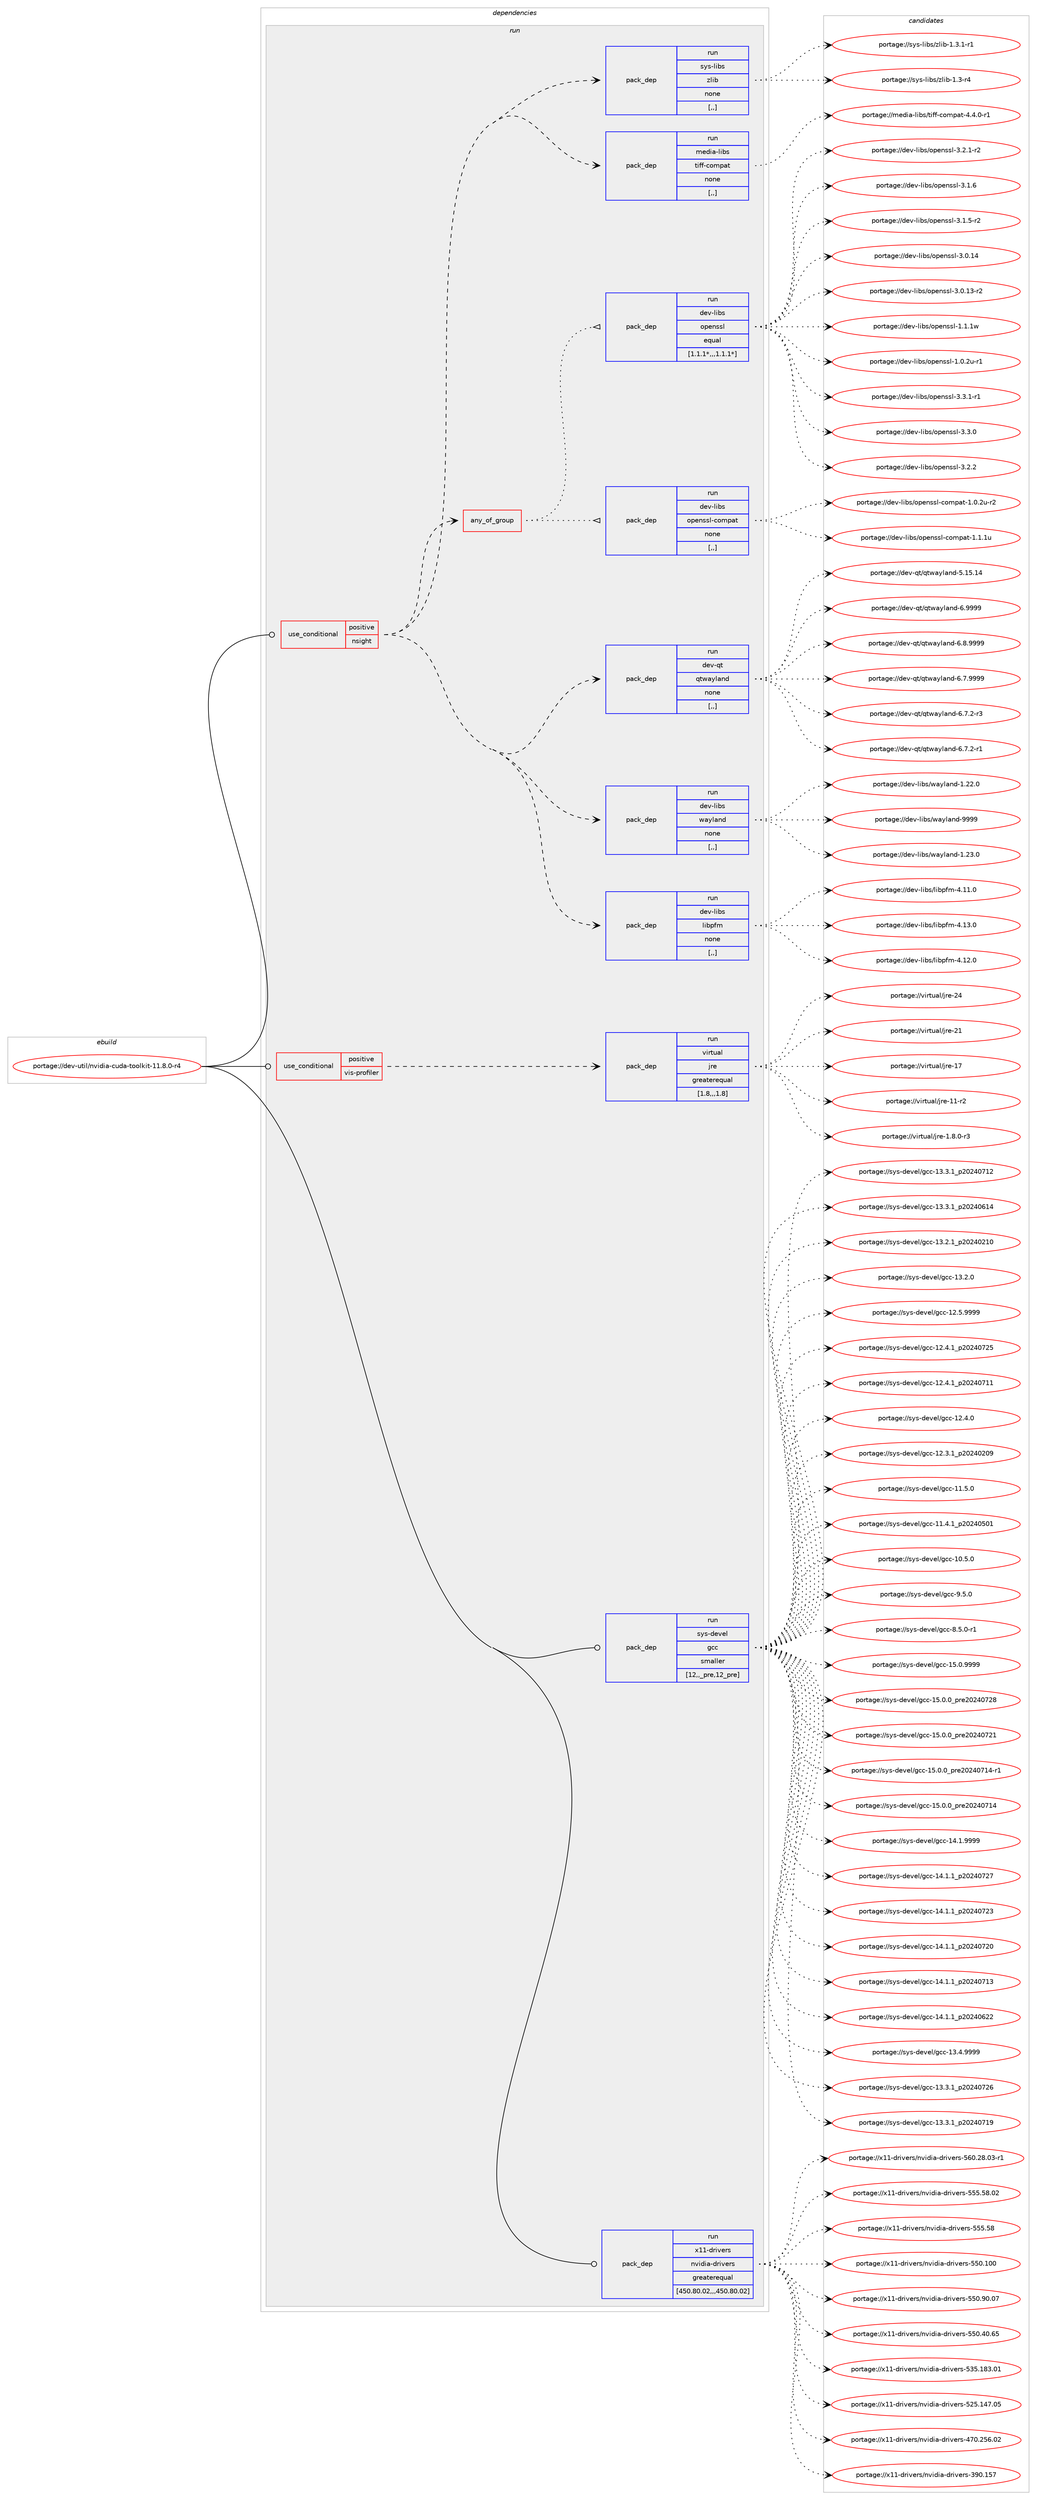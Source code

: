 digraph prolog {

# *************
# Graph options
# *************

newrank=true;
concentrate=true;
compound=true;
graph [rankdir=LR,fontname=Helvetica,fontsize=10,ranksep=1.5];#, ranksep=2.5, nodesep=0.2];
edge  [arrowhead=vee];
node  [fontname=Helvetica,fontsize=10];

# **********
# The ebuild
# **********

subgraph cluster_leftcol {
color=gray;
label=<<i>ebuild</i>>;
id [label="portage://dev-util/nvidia-cuda-toolkit-11.8.0-r4", color=red, width=4, href="../dev-util/nvidia-cuda-toolkit-11.8.0-r4.svg"];
}

# ****************
# The dependencies
# ****************

subgraph cluster_midcol {
color=gray;
label=<<i>dependencies</i>>;
subgraph cluster_compile {
fillcolor="#eeeeee";
style=filled;
label=<<i>compile</i>>;
}
subgraph cluster_compileandrun {
fillcolor="#eeeeee";
style=filled;
label=<<i>compile and run</i>>;
}
subgraph cluster_run {
fillcolor="#eeeeee";
style=filled;
label=<<i>run</i>>;
subgraph cond60988 {
dependency217044 [label=<<TABLE BORDER="0" CELLBORDER="1" CELLSPACING="0" CELLPADDING="4"><TR><TD ROWSPAN="3" CELLPADDING="10">use_conditional</TD></TR><TR><TD>positive</TD></TR><TR><TD>nsight</TD></TR></TABLE>>, shape=none, color=red];
subgraph pack154617 {
dependency217045 [label=<<TABLE BORDER="0" CELLBORDER="1" CELLSPACING="0" CELLPADDING="4" WIDTH="220"><TR><TD ROWSPAN="6" CELLPADDING="30">pack_dep</TD></TR><TR><TD WIDTH="110">run</TD></TR><TR><TD>dev-libs</TD></TR><TR><TD>libpfm</TD></TR><TR><TD>none</TD></TR><TR><TD>[,,]</TD></TR></TABLE>>, shape=none, color=blue];
}
dependency217044:e -> dependency217045:w [weight=20,style="dashed",arrowhead="vee"];
subgraph pack154618 {
dependency217046 [label=<<TABLE BORDER="0" CELLBORDER="1" CELLSPACING="0" CELLPADDING="4" WIDTH="220"><TR><TD ROWSPAN="6" CELLPADDING="30">pack_dep</TD></TR><TR><TD WIDTH="110">run</TD></TR><TR><TD>dev-libs</TD></TR><TR><TD>wayland</TD></TR><TR><TD>none</TD></TR><TR><TD>[,,]</TD></TR></TABLE>>, shape=none, color=blue];
}
dependency217044:e -> dependency217046:w [weight=20,style="dashed",arrowhead="vee"];
subgraph pack154619 {
dependency217047 [label=<<TABLE BORDER="0" CELLBORDER="1" CELLSPACING="0" CELLPADDING="4" WIDTH="220"><TR><TD ROWSPAN="6" CELLPADDING="30">pack_dep</TD></TR><TR><TD WIDTH="110">run</TD></TR><TR><TD>dev-qt</TD></TR><TR><TD>qtwayland</TD></TR><TR><TD>none</TD></TR><TR><TD>[,,]</TD></TR></TABLE>>, shape=none, color=blue];
}
dependency217044:e -> dependency217047:w [weight=20,style="dashed",arrowhead="vee"];
subgraph any1289 {
dependency217048 [label=<<TABLE BORDER="0" CELLBORDER="1" CELLSPACING="0" CELLPADDING="4"><TR><TD CELLPADDING="10">any_of_group</TD></TR></TABLE>>, shape=none, color=red];subgraph pack154620 {
dependency217049 [label=<<TABLE BORDER="0" CELLBORDER="1" CELLSPACING="0" CELLPADDING="4" WIDTH="220"><TR><TD ROWSPAN="6" CELLPADDING="30">pack_dep</TD></TR><TR><TD WIDTH="110">run</TD></TR><TR><TD>dev-libs</TD></TR><TR><TD>openssl-compat</TD></TR><TR><TD>none</TD></TR><TR><TD>[,,]</TD></TR></TABLE>>, shape=none, color=blue];
}
dependency217048:e -> dependency217049:w [weight=20,style="dotted",arrowhead="oinv"];
subgraph pack154621 {
dependency217050 [label=<<TABLE BORDER="0" CELLBORDER="1" CELLSPACING="0" CELLPADDING="4" WIDTH="220"><TR><TD ROWSPAN="6" CELLPADDING="30">pack_dep</TD></TR><TR><TD WIDTH="110">run</TD></TR><TR><TD>dev-libs</TD></TR><TR><TD>openssl</TD></TR><TR><TD>equal</TD></TR><TR><TD>[1.1.1*,,,1.1.1*]</TD></TR></TABLE>>, shape=none, color=blue];
}
dependency217048:e -> dependency217050:w [weight=20,style="dotted",arrowhead="oinv"];
}
dependency217044:e -> dependency217048:w [weight=20,style="dashed",arrowhead="vee"];
subgraph pack154622 {
dependency217051 [label=<<TABLE BORDER="0" CELLBORDER="1" CELLSPACING="0" CELLPADDING="4" WIDTH="220"><TR><TD ROWSPAN="6" CELLPADDING="30">pack_dep</TD></TR><TR><TD WIDTH="110">run</TD></TR><TR><TD>media-libs</TD></TR><TR><TD>tiff-compat</TD></TR><TR><TD>none</TD></TR><TR><TD>[,,]</TD></TR></TABLE>>, shape=none, color=blue];
}
dependency217044:e -> dependency217051:w [weight=20,style="dashed",arrowhead="vee"];
subgraph pack154623 {
dependency217052 [label=<<TABLE BORDER="0" CELLBORDER="1" CELLSPACING="0" CELLPADDING="4" WIDTH="220"><TR><TD ROWSPAN="6" CELLPADDING="30">pack_dep</TD></TR><TR><TD WIDTH="110">run</TD></TR><TR><TD>sys-libs</TD></TR><TR><TD>zlib</TD></TR><TR><TD>none</TD></TR><TR><TD>[,,]</TD></TR></TABLE>>, shape=none, color=blue];
}
dependency217044:e -> dependency217052:w [weight=20,style="dashed",arrowhead="vee"];
}
id:e -> dependency217044:w [weight=20,style="solid",arrowhead="odot"];
subgraph cond60989 {
dependency217053 [label=<<TABLE BORDER="0" CELLBORDER="1" CELLSPACING="0" CELLPADDING="4"><TR><TD ROWSPAN="3" CELLPADDING="10">use_conditional</TD></TR><TR><TD>positive</TD></TR><TR><TD>vis-profiler</TD></TR></TABLE>>, shape=none, color=red];
subgraph pack154624 {
dependency217054 [label=<<TABLE BORDER="0" CELLBORDER="1" CELLSPACING="0" CELLPADDING="4" WIDTH="220"><TR><TD ROWSPAN="6" CELLPADDING="30">pack_dep</TD></TR><TR><TD WIDTH="110">run</TD></TR><TR><TD>virtual</TD></TR><TR><TD>jre</TD></TR><TR><TD>greaterequal</TD></TR><TR><TD>[1.8,,,1.8]</TD></TR></TABLE>>, shape=none, color=blue];
}
dependency217053:e -> dependency217054:w [weight=20,style="dashed",arrowhead="vee"];
}
id:e -> dependency217053:w [weight=20,style="solid",arrowhead="odot"];
subgraph pack154625 {
dependency217055 [label=<<TABLE BORDER="0" CELLBORDER="1" CELLSPACING="0" CELLPADDING="4" WIDTH="220"><TR><TD ROWSPAN="6" CELLPADDING="30">pack_dep</TD></TR><TR><TD WIDTH="110">run</TD></TR><TR><TD>sys-devel</TD></TR><TR><TD>gcc</TD></TR><TR><TD>smaller</TD></TR><TR><TD>[12,,_pre,12_pre]</TD></TR></TABLE>>, shape=none, color=blue];
}
id:e -> dependency217055:w [weight=20,style="solid",arrowhead="odot"];
subgraph pack154626 {
dependency217056 [label=<<TABLE BORDER="0" CELLBORDER="1" CELLSPACING="0" CELLPADDING="4" WIDTH="220"><TR><TD ROWSPAN="6" CELLPADDING="30">pack_dep</TD></TR><TR><TD WIDTH="110">run</TD></TR><TR><TD>x11-drivers</TD></TR><TR><TD>nvidia-drivers</TD></TR><TR><TD>greaterequal</TD></TR><TR><TD>[450.80.02,,,450.80.02]</TD></TR></TABLE>>, shape=none, color=blue];
}
id:e -> dependency217056:w [weight=20,style="solid",arrowhead="odot"];
}
}

# **************
# The candidates
# **************

subgraph cluster_choices {
rank=same;
color=gray;
label=<<i>candidates</i>>;

subgraph choice154617 {
color=black;
nodesep=1;
choice1001011184510810598115471081059811210210945524649514648 [label="portage://dev-libs/libpfm-4.13.0", color=red, width=4,href="../dev-libs/libpfm-4.13.0.svg"];
choice1001011184510810598115471081059811210210945524649504648 [label="portage://dev-libs/libpfm-4.12.0", color=red, width=4,href="../dev-libs/libpfm-4.12.0.svg"];
choice1001011184510810598115471081059811210210945524649494648 [label="portage://dev-libs/libpfm-4.11.0", color=red, width=4,href="../dev-libs/libpfm-4.11.0.svg"];
dependency217045:e -> choice1001011184510810598115471081059811210210945524649514648:w [style=dotted,weight="100"];
dependency217045:e -> choice1001011184510810598115471081059811210210945524649504648:w [style=dotted,weight="100"];
dependency217045:e -> choice1001011184510810598115471081059811210210945524649494648:w [style=dotted,weight="100"];
}
subgraph choice154618 {
color=black;
nodesep=1;
choice10010111845108105981154711997121108971101004557575757 [label="portage://dev-libs/wayland-9999", color=red, width=4,href="../dev-libs/wayland-9999.svg"];
choice100101118451081059811547119971211089711010045494650514648 [label="portage://dev-libs/wayland-1.23.0", color=red, width=4,href="../dev-libs/wayland-1.23.0.svg"];
choice100101118451081059811547119971211089711010045494650504648 [label="portage://dev-libs/wayland-1.22.0", color=red, width=4,href="../dev-libs/wayland-1.22.0.svg"];
dependency217046:e -> choice10010111845108105981154711997121108971101004557575757:w [style=dotted,weight="100"];
dependency217046:e -> choice100101118451081059811547119971211089711010045494650514648:w [style=dotted,weight="100"];
dependency217046:e -> choice100101118451081059811547119971211089711010045494650504648:w [style=dotted,weight="100"];
}
subgraph choice154619 {
color=black;
nodesep=1;
choice1001011184511311647113116119971211089711010045544657575757 [label="portage://dev-qt/qtwayland-6.9999", color=red, width=4,href="../dev-qt/qtwayland-6.9999.svg"];
choice10010111845113116471131161199712110897110100455446564657575757 [label="portage://dev-qt/qtwayland-6.8.9999", color=red, width=4,href="../dev-qt/qtwayland-6.8.9999.svg"];
choice10010111845113116471131161199712110897110100455446554657575757 [label="portage://dev-qt/qtwayland-6.7.9999", color=red, width=4,href="../dev-qt/qtwayland-6.7.9999.svg"];
choice100101118451131164711311611997121108971101004554465546504511451 [label="portage://dev-qt/qtwayland-6.7.2-r3", color=red, width=4,href="../dev-qt/qtwayland-6.7.2-r3.svg"];
choice100101118451131164711311611997121108971101004554465546504511449 [label="portage://dev-qt/qtwayland-6.7.2-r1", color=red, width=4,href="../dev-qt/qtwayland-6.7.2-r1.svg"];
choice100101118451131164711311611997121108971101004553464953464952 [label="portage://dev-qt/qtwayland-5.15.14", color=red, width=4,href="../dev-qt/qtwayland-5.15.14.svg"];
dependency217047:e -> choice1001011184511311647113116119971211089711010045544657575757:w [style=dotted,weight="100"];
dependency217047:e -> choice10010111845113116471131161199712110897110100455446564657575757:w [style=dotted,weight="100"];
dependency217047:e -> choice10010111845113116471131161199712110897110100455446554657575757:w [style=dotted,weight="100"];
dependency217047:e -> choice100101118451131164711311611997121108971101004554465546504511451:w [style=dotted,weight="100"];
dependency217047:e -> choice100101118451131164711311611997121108971101004554465546504511449:w [style=dotted,weight="100"];
dependency217047:e -> choice100101118451131164711311611997121108971101004553464953464952:w [style=dotted,weight="100"];
}
subgraph choice154620 {
color=black;
nodesep=1;
choice100101118451081059811547111112101110115115108459911110911297116454946494649117 [label="portage://dev-libs/openssl-compat-1.1.1u", color=red, width=4,href="../dev-libs/openssl-compat-1.1.1u.svg"];
choice1001011184510810598115471111121011101151151084599111109112971164549464846501174511450 [label="portage://dev-libs/openssl-compat-1.0.2u-r2", color=red, width=4,href="../dev-libs/openssl-compat-1.0.2u-r2.svg"];
dependency217049:e -> choice100101118451081059811547111112101110115115108459911110911297116454946494649117:w [style=dotted,weight="100"];
dependency217049:e -> choice1001011184510810598115471111121011101151151084599111109112971164549464846501174511450:w [style=dotted,weight="100"];
}
subgraph choice154621 {
color=black;
nodesep=1;
choice1001011184510810598115471111121011101151151084551465146494511449 [label="portage://dev-libs/openssl-3.3.1-r1", color=red, width=4,href="../dev-libs/openssl-3.3.1-r1.svg"];
choice100101118451081059811547111112101110115115108455146514648 [label="portage://dev-libs/openssl-3.3.0", color=red, width=4,href="../dev-libs/openssl-3.3.0.svg"];
choice100101118451081059811547111112101110115115108455146504650 [label="portage://dev-libs/openssl-3.2.2", color=red, width=4,href="../dev-libs/openssl-3.2.2.svg"];
choice1001011184510810598115471111121011101151151084551465046494511450 [label="portage://dev-libs/openssl-3.2.1-r2", color=red, width=4,href="../dev-libs/openssl-3.2.1-r2.svg"];
choice100101118451081059811547111112101110115115108455146494654 [label="portage://dev-libs/openssl-3.1.6", color=red, width=4,href="../dev-libs/openssl-3.1.6.svg"];
choice1001011184510810598115471111121011101151151084551464946534511450 [label="portage://dev-libs/openssl-3.1.5-r2", color=red, width=4,href="../dev-libs/openssl-3.1.5-r2.svg"];
choice10010111845108105981154711111210111011511510845514648464952 [label="portage://dev-libs/openssl-3.0.14", color=red, width=4,href="../dev-libs/openssl-3.0.14.svg"];
choice100101118451081059811547111112101110115115108455146484649514511450 [label="portage://dev-libs/openssl-3.0.13-r2", color=red, width=4,href="../dev-libs/openssl-3.0.13-r2.svg"];
choice100101118451081059811547111112101110115115108454946494649119 [label="portage://dev-libs/openssl-1.1.1w", color=red, width=4,href="../dev-libs/openssl-1.1.1w.svg"];
choice1001011184510810598115471111121011101151151084549464846501174511449 [label="portage://dev-libs/openssl-1.0.2u-r1", color=red, width=4,href="../dev-libs/openssl-1.0.2u-r1.svg"];
dependency217050:e -> choice1001011184510810598115471111121011101151151084551465146494511449:w [style=dotted,weight="100"];
dependency217050:e -> choice100101118451081059811547111112101110115115108455146514648:w [style=dotted,weight="100"];
dependency217050:e -> choice100101118451081059811547111112101110115115108455146504650:w [style=dotted,weight="100"];
dependency217050:e -> choice1001011184510810598115471111121011101151151084551465046494511450:w [style=dotted,weight="100"];
dependency217050:e -> choice100101118451081059811547111112101110115115108455146494654:w [style=dotted,weight="100"];
dependency217050:e -> choice1001011184510810598115471111121011101151151084551464946534511450:w [style=dotted,weight="100"];
dependency217050:e -> choice10010111845108105981154711111210111011511510845514648464952:w [style=dotted,weight="100"];
dependency217050:e -> choice100101118451081059811547111112101110115115108455146484649514511450:w [style=dotted,weight="100"];
dependency217050:e -> choice100101118451081059811547111112101110115115108454946494649119:w [style=dotted,weight="100"];
dependency217050:e -> choice1001011184510810598115471111121011101151151084549464846501174511449:w [style=dotted,weight="100"];
}
subgraph choice154622 {
color=black;
nodesep=1;
choice109101100105974510810598115471161051021024599111109112971164552465246484511449 [label="portage://media-libs/tiff-compat-4.4.0-r1", color=red, width=4,href="../media-libs/tiff-compat-4.4.0-r1.svg"];
dependency217051:e -> choice109101100105974510810598115471161051021024599111109112971164552465246484511449:w [style=dotted,weight="100"];
}
subgraph choice154623 {
color=black;
nodesep=1;
choice115121115451081059811547122108105984549465146494511449 [label="portage://sys-libs/zlib-1.3.1-r1", color=red, width=4,href="../sys-libs/zlib-1.3.1-r1.svg"];
choice11512111545108105981154712210810598454946514511452 [label="portage://sys-libs/zlib-1.3-r4", color=red, width=4,href="../sys-libs/zlib-1.3-r4.svg"];
dependency217052:e -> choice115121115451081059811547122108105984549465146494511449:w [style=dotted,weight="100"];
dependency217052:e -> choice11512111545108105981154712210810598454946514511452:w [style=dotted,weight="100"];
}
subgraph choice154624 {
color=black;
nodesep=1;
choice1181051141161179710847106114101455052 [label="portage://virtual/jre-24", color=red, width=4,href="../virtual/jre-24.svg"];
choice1181051141161179710847106114101455049 [label="portage://virtual/jre-21", color=red, width=4,href="../virtual/jre-21.svg"];
choice1181051141161179710847106114101454955 [label="portage://virtual/jre-17", color=red, width=4,href="../virtual/jre-17.svg"];
choice11810511411611797108471061141014549494511450 [label="portage://virtual/jre-11-r2", color=red, width=4,href="../virtual/jre-11-r2.svg"];
choice11810511411611797108471061141014549465646484511451 [label="portage://virtual/jre-1.8.0-r3", color=red, width=4,href="../virtual/jre-1.8.0-r3.svg"];
dependency217054:e -> choice1181051141161179710847106114101455052:w [style=dotted,weight="100"];
dependency217054:e -> choice1181051141161179710847106114101455049:w [style=dotted,weight="100"];
dependency217054:e -> choice1181051141161179710847106114101454955:w [style=dotted,weight="100"];
dependency217054:e -> choice11810511411611797108471061141014549494511450:w [style=dotted,weight="100"];
dependency217054:e -> choice11810511411611797108471061141014549465646484511451:w [style=dotted,weight="100"];
}
subgraph choice154625 {
color=black;
nodesep=1;
choice1151211154510010111810110847103999945495346484657575757 [label="portage://sys-devel/gcc-15.0.9999", color=red, width=4,href="../sys-devel/gcc-15.0.9999.svg"];
choice1151211154510010111810110847103999945495346484648951121141015048505248555056 [label="portage://sys-devel/gcc-15.0.0_pre20240728", color=red, width=4,href="../sys-devel/gcc-15.0.0_pre20240728.svg"];
choice1151211154510010111810110847103999945495346484648951121141015048505248555049 [label="portage://sys-devel/gcc-15.0.0_pre20240721", color=red, width=4,href="../sys-devel/gcc-15.0.0_pre20240721.svg"];
choice11512111545100101118101108471039999454953464846489511211410150485052485549524511449 [label="portage://sys-devel/gcc-15.0.0_pre20240714-r1", color=red, width=4,href="../sys-devel/gcc-15.0.0_pre20240714-r1.svg"];
choice1151211154510010111810110847103999945495346484648951121141015048505248554952 [label="portage://sys-devel/gcc-15.0.0_pre20240714", color=red, width=4,href="../sys-devel/gcc-15.0.0_pre20240714.svg"];
choice1151211154510010111810110847103999945495246494657575757 [label="portage://sys-devel/gcc-14.1.9999", color=red, width=4,href="../sys-devel/gcc-14.1.9999.svg"];
choice1151211154510010111810110847103999945495246494649951125048505248555055 [label="portage://sys-devel/gcc-14.1.1_p20240727", color=red, width=4,href="../sys-devel/gcc-14.1.1_p20240727.svg"];
choice1151211154510010111810110847103999945495246494649951125048505248555051 [label="portage://sys-devel/gcc-14.1.1_p20240723", color=red, width=4,href="../sys-devel/gcc-14.1.1_p20240723.svg"];
choice1151211154510010111810110847103999945495246494649951125048505248555048 [label="portage://sys-devel/gcc-14.1.1_p20240720", color=red, width=4,href="../sys-devel/gcc-14.1.1_p20240720.svg"];
choice1151211154510010111810110847103999945495246494649951125048505248554951 [label="portage://sys-devel/gcc-14.1.1_p20240713", color=red, width=4,href="../sys-devel/gcc-14.1.1_p20240713.svg"];
choice1151211154510010111810110847103999945495246494649951125048505248545050 [label="portage://sys-devel/gcc-14.1.1_p20240622", color=red, width=4,href="../sys-devel/gcc-14.1.1_p20240622.svg"];
choice1151211154510010111810110847103999945495146524657575757 [label="portage://sys-devel/gcc-13.4.9999", color=red, width=4,href="../sys-devel/gcc-13.4.9999.svg"];
choice1151211154510010111810110847103999945495146514649951125048505248555054 [label="portage://sys-devel/gcc-13.3.1_p20240726", color=red, width=4,href="../sys-devel/gcc-13.3.1_p20240726.svg"];
choice1151211154510010111810110847103999945495146514649951125048505248554957 [label="portage://sys-devel/gcc-13.3.1_p20240719", color=red, width=4,href="../sys-devel/gcc-13.3.1_p20240719.svg"];
choice1151211154510010111810110847103999945495146514649951125048505248554950 [label="portage://sys-devel/gcc-13.3.1_p20240712", color=red, width=4,href="../sys-devel/gcc-13.3.1_p20240712.svg"];
choice1151211154510010111810110847103999945495146514649951125048505248544952 [label="portage://sys-devel/gcc-13.3.1_p20240614", color=red, width=4,href="../sys-devel/gcc-13.3.1_p20240614.svg"];
choice1151211154510010111810110847103999945495146504649951125048505248504948 [label="portage://sys-devel/gcc-13.2.1_p20240210", color=red, width=4,href="../sys-devel/gcc-13.2.1_p20240210.svg"];
choice1151211154510010111810110847103999945495146504648 [label="portage://sys-devel/gcc-13.2.0", color=red, width=4,href="../sys-devel/gcc-13.2.0.svg"];
choice1151211154510010111810110847103999945495046534657575757 [label="portage://sys-devel/gcc-12.5.9999", color=red, width=4,href="../sys-devel/gcc-12.5.9999.svg"];
choice1151211154510010111810110847103999945495046524649951125048505248555053 [label="portage://sys-devel/gcc-12.4.1_p20240725", color=red, width=4,href="../sys-devel/gcc-12.4.1_p20240725.svg"];
choice1151211154510010111810110847103999945495046524649951125048505248554949 [label="portage://sys-devel/gcc-12.4.1_p20240711", color=red, width=4,href="../sys-devel/gcc-12.4.1_p20240711.svg"];
choice1151211154510010111810110847103999945495046524648 [label="portage://sys-devel/gcc-12.4.0", color=red, width=4,href="../sys-devel/gcc-12.4.0.svg"];
choice1151211154510010111810110847103999945495046514649951125048505248504857 [label="portage://sys-devel/gcc-12.3.1_p20240209", color=red, width=4,href="../sys-devel/gcc-12.3.1_p20240209.svg"];
choice1151211154510010111810110847103999945494946534648 [label="portage://sys-devel/gcc-11.5.0", color=red, width=4,href="../sys-devel/gcc-11.5.0.svg"];
choice1151211154510010111810110847103999945494946524649951125048505248534849 [label="portage://sys-devel/gcc-11.4.1_p20240501", color=red, width=4,href="../sys-devel/gcc-11.4.1_p20240501.svg"];
choice1151211154510010111810110847103999945494846534648 [label="portage://sys-devel/gcc-10.5.0", color=red, width=4,href="../sys-devel/gcc-10.5.0.svg"];
choice11512111545100101118101108471039999455746534648 [label="portage://sys-devel/gcc-9.5.0", color=red, width=4,href="../sys-devel/gcc-9.5.0.svg"];
choice115121115451001011181011084710399994556465346484511449 [label="portage://sys-devel/gcc-8.5.0-r1", color=red, width=4,href="../sys-devel/gcc-8.5.0-r1.svg"];
dependency217055:e -> choice1151211154510010111810110847103999945495346484657575757:w [style=dotted,weight="100"];
dependency217055:e -> choice1151211154510010111810110847103999945495346484648951121141015048505248555056:w [style=dotted,weight="100"];
dependency217055:e -> choice1151211154510010111810110847103999945495346484648951121141015048505248555049:w [style=dotted,weight="100"];
dependency217055:e -> choice11512111545100101118101108471039999454953464846489511211410150485052485549524511449:w [style=dotted,weight="100"];
dependency217055:e -> choice1151211154510010111810110847103999945495346484648951121141015048505248554952:w [style=dotted,weight="100"];
dependency217055:e -> choice1151211154510010111810110847103999945495246494657575757:w [style=dotted,weight="100"];
dependency217055:e -> choice1151211154510010111810110847103999945495246494649951125048505248555055:w [style=dotted,weight="100"];
dependency217055:e -> choice1151211154510010111810110847103999945495246494649951125048505248555051:w [style=dotted,weight="100"];
dependency217055:e -> choice1151211154510010111810110847103999945495246494649951125048505248555048:w [style=dotted,weight="100"];
dependency217055:e -> choice1151211154510010111810110847103999945495246494649951125048505248554951:w [style=dotted,weight="100"];
dependency217055:e -> choice1151211154510010111810110847103999945495246494649951125048505248545050:w [style=dotted,weight="100"];
dependency217055:e -> choice1151211154510010111810110847103999945495146524657575757:w [style=dotted,weight="100"];
dependency217055:e -> choice1151211154510010111810110847103999945495146514649951125048505248555054:w [style=dotted,weight="100"];
dependency217055:e -> choice1151211154510010111810110847103999945495146514649951125048505248554957:w [style=dotted,weight="100"];
dependency217055:e -> choice1151211154510010111810110847103999945495146514649951125048505248554950:w [style=dotted,weight="100"];
dependency217055:e -> choice1151211154510010111810110847103999945495146514649951125048505248544952:w [style=dotted,weight="100"];
dependency217055:e -> choice1151211154510010111810110847103999945495146504649951125048505248504948:w [style=dotted,weight="100"];
dependency217055:e -> choice1151211154510010111810110847103999945495146504648:w [style=dotted,weight="100"];
dependency217055:e -> choice1151211154510010111810110847103999945495046534657575757:w [style=dotted,weight="100"];
dependency217055:e -> choice1151211154510010111810110847103999945495046524649951125048505248555053:w [style=dotted,weight="100"];
dependency217055:e -> choice1151211154510010111810110847103999945495046524649951125048505248554949:w [style=dotted,weight="100"];
dependency217055:e -> choice1151211154510010111810110847103999945495046524648:w [style=dotted,weight="100"];
dependency217055:e -> choice1151211154510010111810110847103999945495046514649951125048505248504857:w [style=dotted,weight="100"];
dependency217055:e -> choice1151211154510010111810110847103999945494946534648:w [style=dotted,weight="100"];
dependency217055:e -> choice1151211154510010111810110847103999945494946524649951125048505248534849:w [style=dotted,weight="100"];
dependency217055:e -> choice1151211154510010111810110847103999945494846534648:w [style=dotted,weight="100"];
dependency217055:e -> choice11512111545100101118101108471039999455746534648:w [style=dotted,weight="100"];
dependency217055:e -> choice115121115451001011181011084710399994556465346484511449:w [style=dotted,weight="100"];
}
subgraph choice154626 {
color=black;
nodesep=1;
choice120494945100114105118101114115471101181051001059745100114105118101114115455354484650564648514511449 [label="portage://x11-drivers/nvidia-drivers-560.28.03-r1", color=red, width=4,href="../x11-drivers/nvidia-drivers-560.28.03-r1.svg"];
choice12049494510011410511810111411547110118105100105974510011410511810111411545535353465356464850 [label="portage://x11-drivers/nvidia-drivers-555.58.02", color=red, width=4,href="../x11-drivers/nvidia-drivers-555.58.02.svg"];
choice12049494510011410511810111411547110118105100105974510011410511810111411545535353465356 [label="portage://x11-drivers/nvidia-drivers-555.58", color=red, width=4,href="../x11-drivers/nvidia-drivers-555.58.svg"];
choice1204949451001141051181011141154711011810510010597451001141051181011141154553534846494848 [label="portage://x11-drivers/nvidia-drivers-550.100", color=red, width=4,href="../x11-drivers/nvidia-drivers-550.100.svg"];
choice12049494510011410511810111411547110118105100105974510011410511810111411545535348465748464855 [label="portage://x11-drivers/nvidia-drivers-550.90.07", color=red, width=4,href="../x11-drivers/nvidia-drivers-550.90.07.svg"];
choice12049494510011410511810111411547110118105100105974510011410511810111411545535348465248465453 [label="portage://x11-drivers/nvidia-drivers-550.40.65", color=red, width=4,href="../x11-drivers/nvidia-drivers-550.40.65.svg"];
choice1204949451001141051181011141154711011810510010597451001141051181011141154553515346495651464849 [label="portage://x11-drivers/nvidia-drivers-535.183.01", color=red, width=4,href="../x11-drivers/nvidia-drivers-535.183.01.svg"];
choice1204949451001141051181011141154711011810510010597451001141051181011141154553505346495255464853 [label="portage://x11-drivers/nvidia-drivers-525.147.05", color=red, width=4,href="../x11-drivers/nvidia-drivers-525.147.05.svg"];
choice1204949451001141051181011141154711011810510010597451001141051181011141154552554846505354464850 [label="portage://x11-drivers/nvidia-drivers-470.256.02", color=red, width=4,href="../x11-drivers/nvidia-drivers-470.256.02.svg"];
choice1204949451001141051181011141154711011810510010597451001141051181011141154551574846495355 [label="portage://x11-drivers/nvidia-drivers-390.157", color=red, width=4,href="../x11-drivers/nvidia-drivers-390.157.svg"];
dependency217056:e -> choice120494945100114105118101114115471101181051001059745100114105118101114115455354484650564648514511449:w [style=dotted,weight="100"];
dependency217056:e -> choice12049494510011410511810111411547110118105100105974510011410511810111411545535353465356464850:w [style=dotted,weight="100"];
dependency217056:e -> choice12049494510011410511810111411547110118105100105974510011410511810111411545535353465356:w [style=dotted,weight="100"];
dependency217056:e -> choice1204949451001141051181011141154711011810510010597451001141051181011141154553534846494848:w [style=dotted,weight="100"];
dependency217056:e -> choice12049494510011410511810111411547110118105100105974510011410511810111411545535348465748464855:w [style=dotted,weight="100"];
dependency217056:e -> choice12049494510011410511810111411547110118105100105974510011410511810111411545535348465248465453:w [style=dotted,weight="100"];
dependency217056:e -> choice1204949451001141051181011141154711011810510010597451001141051181011141154553515346495651464849:w [style=dotted,weight="100"];
dependency217056:e -> choice1204949451001141051181011141154711011810510010597451001141051181011141154553505346495255464853:w [style=dotted,weight="100"];
dependency217056:e -> choice1204949451001141051181011141154711011810510010597451001141051181011141154552554846505354464850:w [style=dotted,weight="100"];
dependency217056:e -> choice1204949451001141051181011141154711011810510010597451001141051181011141154551574846495355:w [style=dotted,weight="100"];
}
}

}

